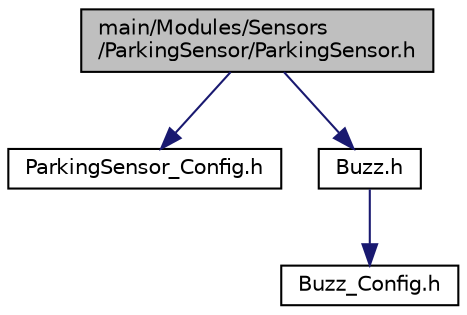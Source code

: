 digraph "main/Modules/Sensors/ParkingSensor/ParkingSensor.h"
{
 // LATEX_PDF_SIZE
  edge [fontname="Helvetica",fontsize="10",labelfontname="Helvetica",labelfontsize="10"];
  node [fontname="Helvetica",fontsize="10",shape=record];
  Node1 [label="main/Modules/Sensors\l/ParkingSensor/ParkingSensor.h",height=0.2,width=0.4,color="black", fillcolor="grey75", style="filled", fontcolor="black",tooltip=" "];
  Node1 -> Node2 [color="midnightblue",fontsize="10",style="solid"];
  Node2 [label="ParkingSensor_Config.h",height=0.2,width=0.4,color="black", fillcolor="white", style="filled",URL="$_parking_sensor___config_8h.html",tooltip=" "];
  Node1 -> Node3 [color="midnightblue",fontsize="10",style="solid"];
  Node3 [label="Buzz.h",height=0.2,width=0.4,color="black", fillcolor="white", style="filled",URL="$_buzz_8h.html",tooltip=" "];
  Node3 -> Node4 [color="midnightblue",fontsize="10",style="solid"];
  Node4 [label="Buzz_Config.h",height=0.2,width=0.4,color="black", fillcolor="white", style="filled",URL="$_buzz___config_8h.html",tooltip=" "];
}
